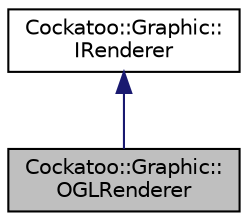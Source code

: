 digraph "Cockatoo::Graphic::OGLRenderer"
{
  edge [fontname="Helvetica",fontsize="10",labelfontname="Helvetica",labelfontsize="10"];
  node [fontname="Helvetica",fontsize="10",shape=record];
  Node1 [label="Cockatoo::Graphic::\lOGLRenderer",height=0.2,width=0.4,color="black", fillcolor="grey75", style="filled", fontcolor="black"];
  Node2 -> Node1 [dir="back",color="midnightblue",fontsize="10",style="solid",fontname="Helvetica"];
  Node2 [label="Cockatoo::Graphic::\lIRenderer",height=0.2,width=0.4,color="black", fillcolor="white", style="filled",URL="$classCockatoo_1_1Graphic_1_1IRenderer.html",tooltip="Interface for the renderer-implementations Provides an interface for the various renderer-implementat..."];
}
